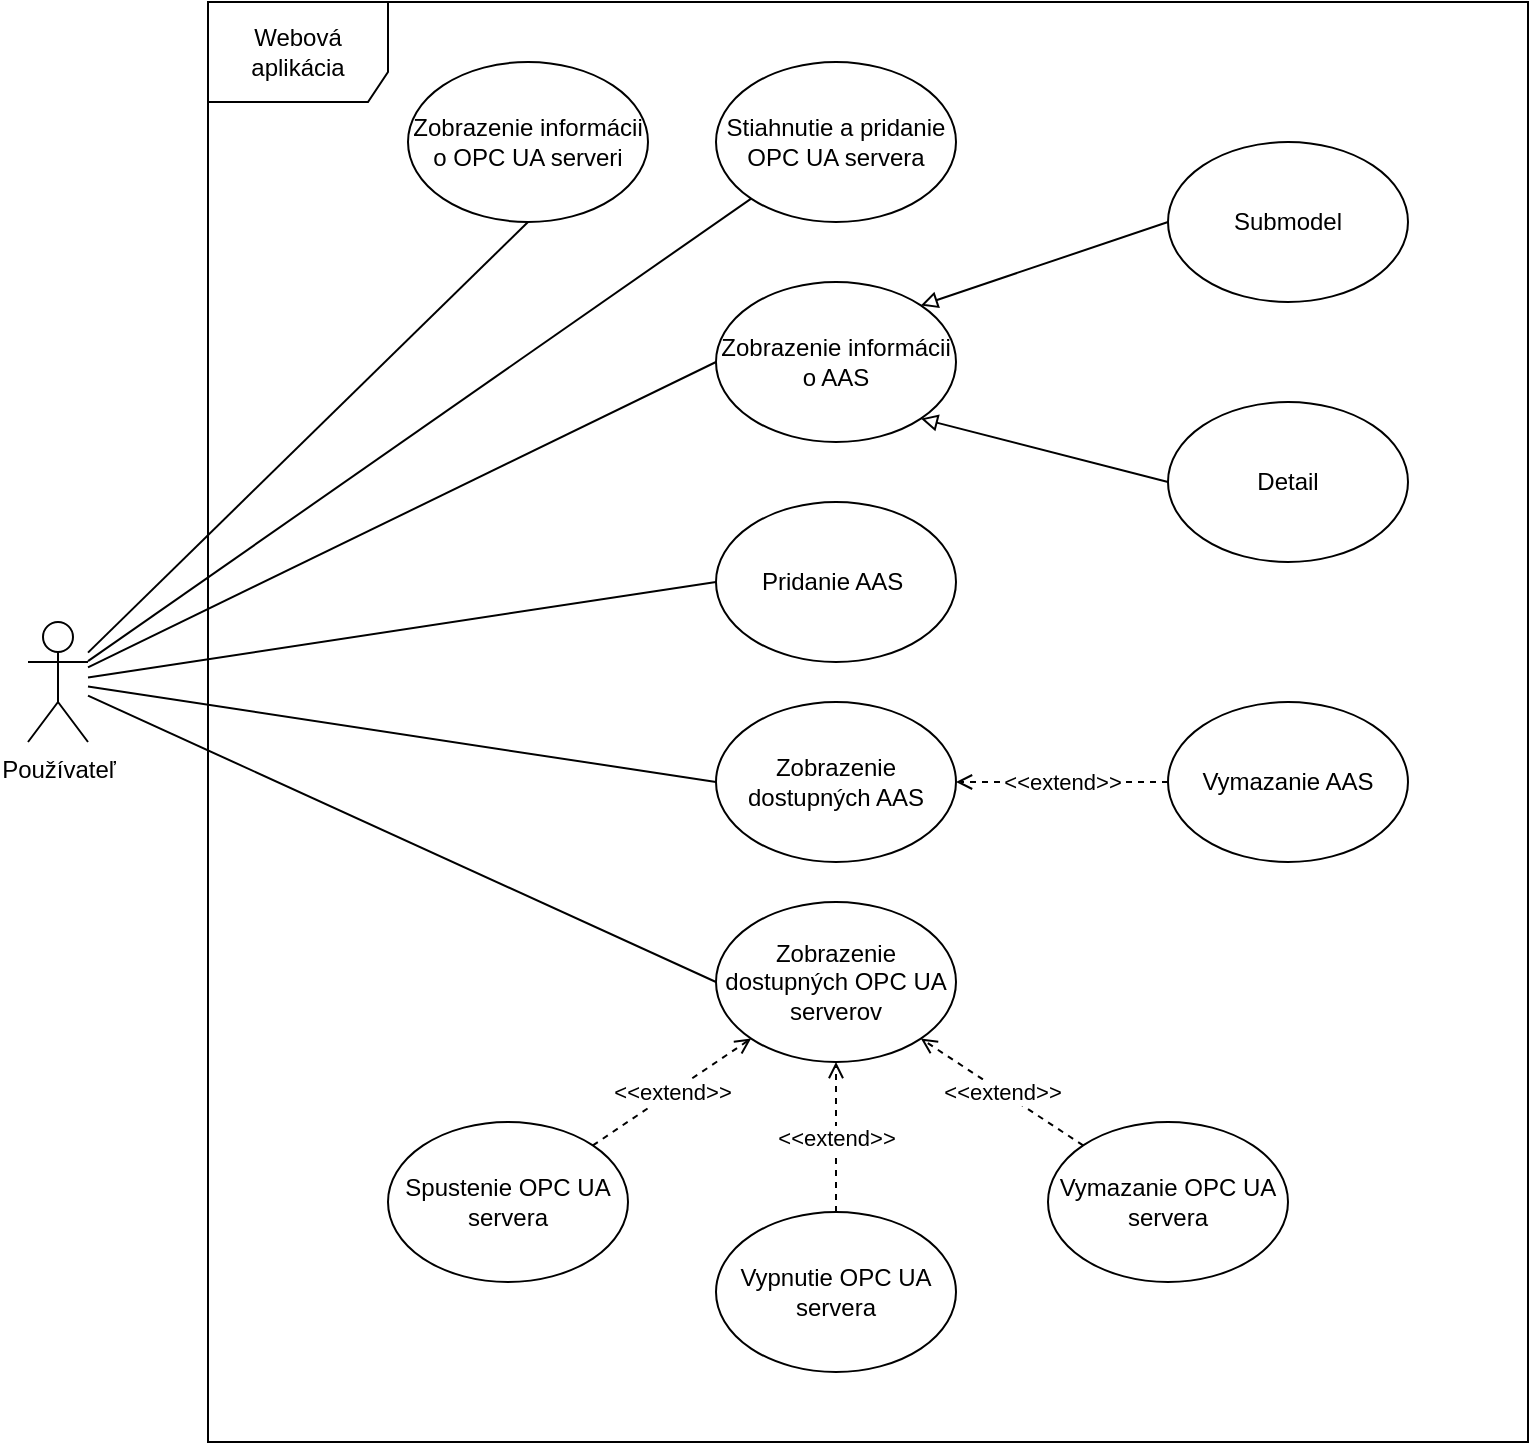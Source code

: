 <mxfile version="24.2.1" type="device">
  <diagram name="Page-1" id="hnrDlO42oGH2LPDClqRX">
    <mxGraphModel dx="2261" dy="1953" grid="1" gridSize="10" guides="1" tooltips="1" connect="1" arrows="1" fold="1" page="1" pageScale="1" pageWidth="827" pageHeight="1169" math="0" shadow="0">
      <root>
        <mxCell id="0" />
        <mxCell id="1" parent="0" />
        <mxCell id="O5B_OSYQv-SM_PPcyJsz-1" value="Používateľ" style="shape=umlActor;verticalLabelPosition=bottom;verticalAlign=top;html=1;outlineConnect=0;" vertex="1" parent="1">
          <mxGeometry x="-40" y="290" width="30" height="60" as="geometry" />
        </mxCell>
        <mxCell id="O5B_OSYQv-SM_PPcyJsz-3" value="Pridanie AAS&amp;nbsp;" style="ellipse;whiteSpace=wrap;html=1;" vertex="1" parent="1">
          <mxGeometry x="304" y="230" width="120" height="80" as="geometry" />
        </mxCell>
        <mxCell id="O5B_OSYQv-SM_PPcyJsz-4" value="Zobrazenie dostupných OPC UA serverov" style="ellipse;whiteSpace=wrap;html=1;" vertex="1" parent="1">
          <mxGeometry x="304" y="430" width="120" height="80" as="geometry" />
        </mxCell>
        <mxCell id="O5B_OSYQv-SM_PPcyJsz-5" value="Vymazanie OPC UA servera" style="ellipse;whiteSpace=wrap;html=1;" vertex="1" parent="1">
          <mxGeometry x="470" y="540" width="120" height="80" as="geometry" />
        </mxCell>
        <mxCell id="O5B_OSYQv-SM_PPcyJsz-6" value="Vypnutie OPC UA servera" style="ellipse;whiteSpace=wrap;html=1;" vertex="1" parent="1">
          <mxGeometry x="304" y="585" width="120" height="80" as="geometry" />
        </mxCell>
        <mxCell id="O5B_OSYQv-SM_PPcyJsz-7" value="Spustenie OPC UA servera" style="ellipse;whiteSpace=wrap;html=1;" vertex="1" parent="1">
          <mxGeometry x="140" y="540" width="120" height="80" as="geometry" />
        </mxCell>
        <mxCell id="O5B_OSYQv-SM_PPcyJsz-8" value="Zobrazenie dostupných AAS" style="ellipse;whiteSpace=wrap;html=1;" vertex="1" parent="1">
          <mxGeometry x="304" y="330" width="120" height="80" as="geometry" />
        </mxCell>
        <mxCell id="O5B_OSYQv-SM_PPcyJsz-9" value="Vymazanie AAS" style="ellipse;whiteSpace=wrap;html=1;" vertex="1" parent="1">
          <mxGeometry x="530" y="330" width="120" height="80" as="geometry" />
        </mxCell>
        <mxCell id="O5B_OSYQv-SM_PPcyJsz-10" value="" style="endArrow=none;html=1;rounded=0;entryX=0;entryY=0.5;entryDx=0;entryDy=0;" edge="1" parent="1" source="O5B_OSYQv-SM_PPcyJsz-1" target="O5B_OSYQv-SM_PPcyJsz-4">
          <mxGeometry width="50" height="50" relative="1" as="geometry">
            <mxPoint x="350" y="510" as="sourcePoint" />
            <mxPoint x="400" y="460" as="targetPoint" />
          </mxGeometry>
        </mxCell>
        <mxCell id="O5B_OSYQv-SM_PPcyJsz-11" value="&amp;lt;&amp;lt;extend&amp;gt;&amp;gt;" style="endArrow=open;html=1;rounded=0;exitX=1;exitY=0;exitDx=0;exitDy=0;dashed=1;endFill=0;entryX=0;entryY=1;entryDx=0;entryDy=0;" edge="1" parent="1" source="O5B_OSYQv-SM_PPcyJsz-7" target="O5B_OSYQv-SM_PPcyJsz-4">
          <mxGeometry width="50" height="50" relative="1" as="geometry">
            <mxPoint x="350" y="510" as="sourcePoint" />
            <mxPoint x="310" y="540" as="targetPoint" />
          </mxGeometry>
        </mxCell>
        <mxCell id="O5B_OSYQv-SM_PPcyJsz-12" value="&amp;lt;&amp;lt;extend&amp;gt;&amp;gt;" style="endArrow=open;html=1;rounded=0;exitX=0.5;exitY=0;exitDx=0;exitDy=0;entryX=0.5;entryY=1;entryDx=0;entryDy=0;dashed=1;endFill=0;" edge="1" parent="1" source="O5B_OSYQv-SM_PPcyJsz-6" target="O5B_OSYQv-SM_PPcyJsz-4">
          <mxGeometry width="50" height="50" relative="1" as="geometry">
            <mxPoint x="252" y="562" as="sourcePoint" />
            <mxPoint x="334" y="513" as="targetPoint" />
          </mxGeometry>
        </mxCell>
        <mxCell id="O5B_OSYQv-SM_PPcyJsz-13" value="&amp;lt;&amp;lt;extend&amp;gt;&amp;gt;" style="endArrow=open;html=1;rounded=0;exitX=0;exitY=0;exitDx=0;exitDy=0;entryX=1;entryY=1;entryDx=0;entryDy=0;dashed=1;endFill=0;" edge="1" parent="1" source="O5B_OSYQv-SM_PPcyJsz-5" target="O5B_OSYQv-SM_PPcyJsz-4">
          <mxGeometry width="50" height="50" relative="1" as="geometry">
            <mxPoint x="374" y="595" as="sourcePoint" />
            <mxPoint x="374" y="520" as="targetPoint" />
          </mxGeometry>
        </mxCell>
        <mxCell id="O5B_OSYQv-SM_PPcyJsz-17" value="" style="endArrow=none;html=1;rounded=0;entryX=0;entryY=0.5;entryDx=0;entryDy=0;" edge="1" parent="1" source="O5B_OSYQv-SM_PPcyJsz-1" target="O5B_OSYQv-SM_PPcyJsz-8">
          <mxGeometry width="50" height="50" relative="1" as="geometry">
            <mxPoint x="310" y="410" as="sourcePoint" />
            <mxPoint x="360" y="360" as="targetPoint" />
          </mxGeometry>
        </mxCell>
        <mxCell id="O5B_OSYQv-SM_PPcyJsz-18" value="" style="endArrow=none;html=1;rounded=0;entryX=0;entryY=0.5;entryDx=0;entryDy=0;" edge="1" parent="1" source="O5B_OSYQv-SM_PPcyJsz-1" target="O5B_OSYQv-SM_PPcyJsz-3">
          <mxGeometry width="50" height="50" relative="1" as="geometry">
            <mxPoint x="180" y="330" as="sourcePoint" />
            <mxPoint x="314" y="380" as="targetPoint" />
          </mxGeometry>
        </mxCell>
        <mxCell id="O5B_OSYQv-SM_PPcyJsz-19" value="Zobrazenie informácii o AAS" style="ellipse;whiteSpace=wrap;html=1;" vertex="1" parent="1">
          <mxGeometry x="304" y="120" width="120" height="80" as="geometry" />
        </mxCell>
        <mxCell id="O5B_OSYQv-SM_PPcyJsz-20" value="Detail" style="ellipse;whiteSpace=wrap;html=1;" vertex="1" parent="1">
          <mxGeometry x="530" y="180" width="120" height="80" as="geometry" />
        </mxCell>
        <mxCell id="O5B_OSYQv-SM_PPcyJsz-21" value="Submodel" style="ellipse;whiteSpace=wrap;html=1;" vertex="1" parent="1">
          <mxGeometry x="530" y="50" width="120" height="80" as="geometry" />
        </mxCell>
        <mxCell id="O5B_OSYQv-SM_PPcyJsz-22" value="" style="endArrow=block;html=1;rounded=0;exitX=0;exitY=0.5;exitDx=0;exitDy=0;entryX=1;entryY=0;entryDx=0;entryDy=0;endFill=0;" edge="1" parent="1" source="O5B_OSYQv-SM_PPcyJsz-21" target="O5B_OSYQv-SM_PPcyJsz-19">
          <mxGeometry width="50" height="50" relative="1" as="geometry">
            <mxPoint x="330" y="350" as="sourcePoint" />
            <mxPoint x="380" y="300" as="targetPoint" />
          </mxGeometry>
        </mxCell>
        <mxCell id="O5B_OSYQv-SM_PPcyJsz-23" value="" style="endArrow=block;html=1;rounded=0;exitX=0;exitY=0.5;exitDx=0;exitDy=0;entryX=1;entryY=1;entryDx=0;entryDy=0;endFill=0;" edge="1" parent="1" source="O5B_OSYQv-SM_PPcyJsz-20" target="O5B_OSYQv-SM_PPcyJsz-19">
          <mxGeometry width="50" height="50" relative="1" as="geometry">
            <mxPoint x="490" y="100" as="sourcePoint" />
            <mxPoint x="416" y="142" as="targetPoint" />
          </mxGeometry>
        </mxCell>
        <mxCell id="O5B_OSYQv-SM_PPcyJsz-24" value="&amp;lt;&amp;lt;extend&amp;gt;&amp;gt;" style="endArrow=open;html=1;rounded=0;exitX=0;exitY=0.5;exitDx=0;exitDy=0;entryX=1;entryY=0.5;entryDx=0;entryDy=0;dashed=1;endFill=0;" edge="1" parent="1" source="O5B_OSYQv-SM_PPcyJsz-9" target="O5B_OSYQv-SM_PPcyJsz-8">
          <mxGeometry width="50" height="50" relative="1" as="geometry">
            <mxPoint x="498" y="562" as="sourcePoint" />
            <mxPoint x="416" y="508" as="targetPoint" />
          </mxGeometry>
        </mxCell>
        <mxCell id="O5B_OSYQv-SM_PPcyJsz-25" value="" style="endArrow=none;html=1;rounded=0;entryX=0;entryY=0.5;entryDx=0;entryDy=0;" edge="1" parent="1" source="O5B_OSYQv-SM_PPcyJsz-1" target="O5B_OSYQv-SM_PPcyJsz-19">
          <mxGeometry width="50" height="50" relative="1" as="geometry">
            <mxPoint x="350" y="370" as="sourcePoint" />
            <mxPoint x="400" y="320" as="targetPoint" />
          </mxGeometry>
        </mxCell>
        <mxCell id="O5B_OSYQv-SM_PPcyJsz-26" value="" style="endArrow=none;html=1;rounded=0;entryX=0.5;entryY=1;entryDx=0;entryDy=0;" edge="1" parent="1" source="O5B_OSYQv-SM_PPcyJsz-1" target="O5B_OSYQv-SM_PPcyJsz-27">
          <mxGeometry width="50" height="50" relative="1" as="geometry">
            <mxPoint x="128" y="241" as="sourcePoint" />
            <mxPoint x="272" y="150" as="targetPoint" />
          </mxGeometry>
        </mxCell>
        <mxCell id="O5B_OSYQv-SM_PPcyJsz-27" value="Zobrazenie informácii o OPC UA serveri" style="ellipse;whiteSpace=wrap;html=1;" vertex="1" parent="1">
          <mxGeometry x="150" y="10" width="120" height="80" as="geometry" />
        </mxCell>
        <mxCell id="O5B_OSYQv-SM_PPcyJsz-28" value="Stiahnutie a pridanie OPC UA servera" style="ellipse;whiteSpace=wrap;html=1;" vertex="1" parent="1">
          <mxGeometry x="304" y="10" width="120" height="80" as="geometry" />
        </mxCell>
        <mxCell id="O5B_OSYQv-SM_PPcyJsz-29" value="" style="endArrow=none;html=1;rounded=0;entryX=0;entryY=1;entryDx=0;entryDy=0;" edge="1" parent="1" source="O5B_OSYQv-SM_PPcyJsz-1" target="O5B_OSYQv-SM_PPcyJsz-28">
          <mxGeometry width="50" height="50" relative="1" as="geometry">
            <mxPoint x="120" y="330" as="sourcePoint" />
            <mxPoint x="170" y="280" as="targetPoint" />
          </mxGeometry>
        </mxCell>
        <mxCell id="O5B_OSYQv-SM_PPcyJsz-32" value="Webová aplikácia" style="shape=umlFrame;whiteSpace=wrap;html=1;pointerEvents=0;width=90;height=50;" vertex="1" parent="1">
          <mxGeometry x="50" y="-20" width="660" height="720" as="geometry" />
        </mxCell>
      </root>
    </mxGraphModel>
  </diagram>
</mxfile>
